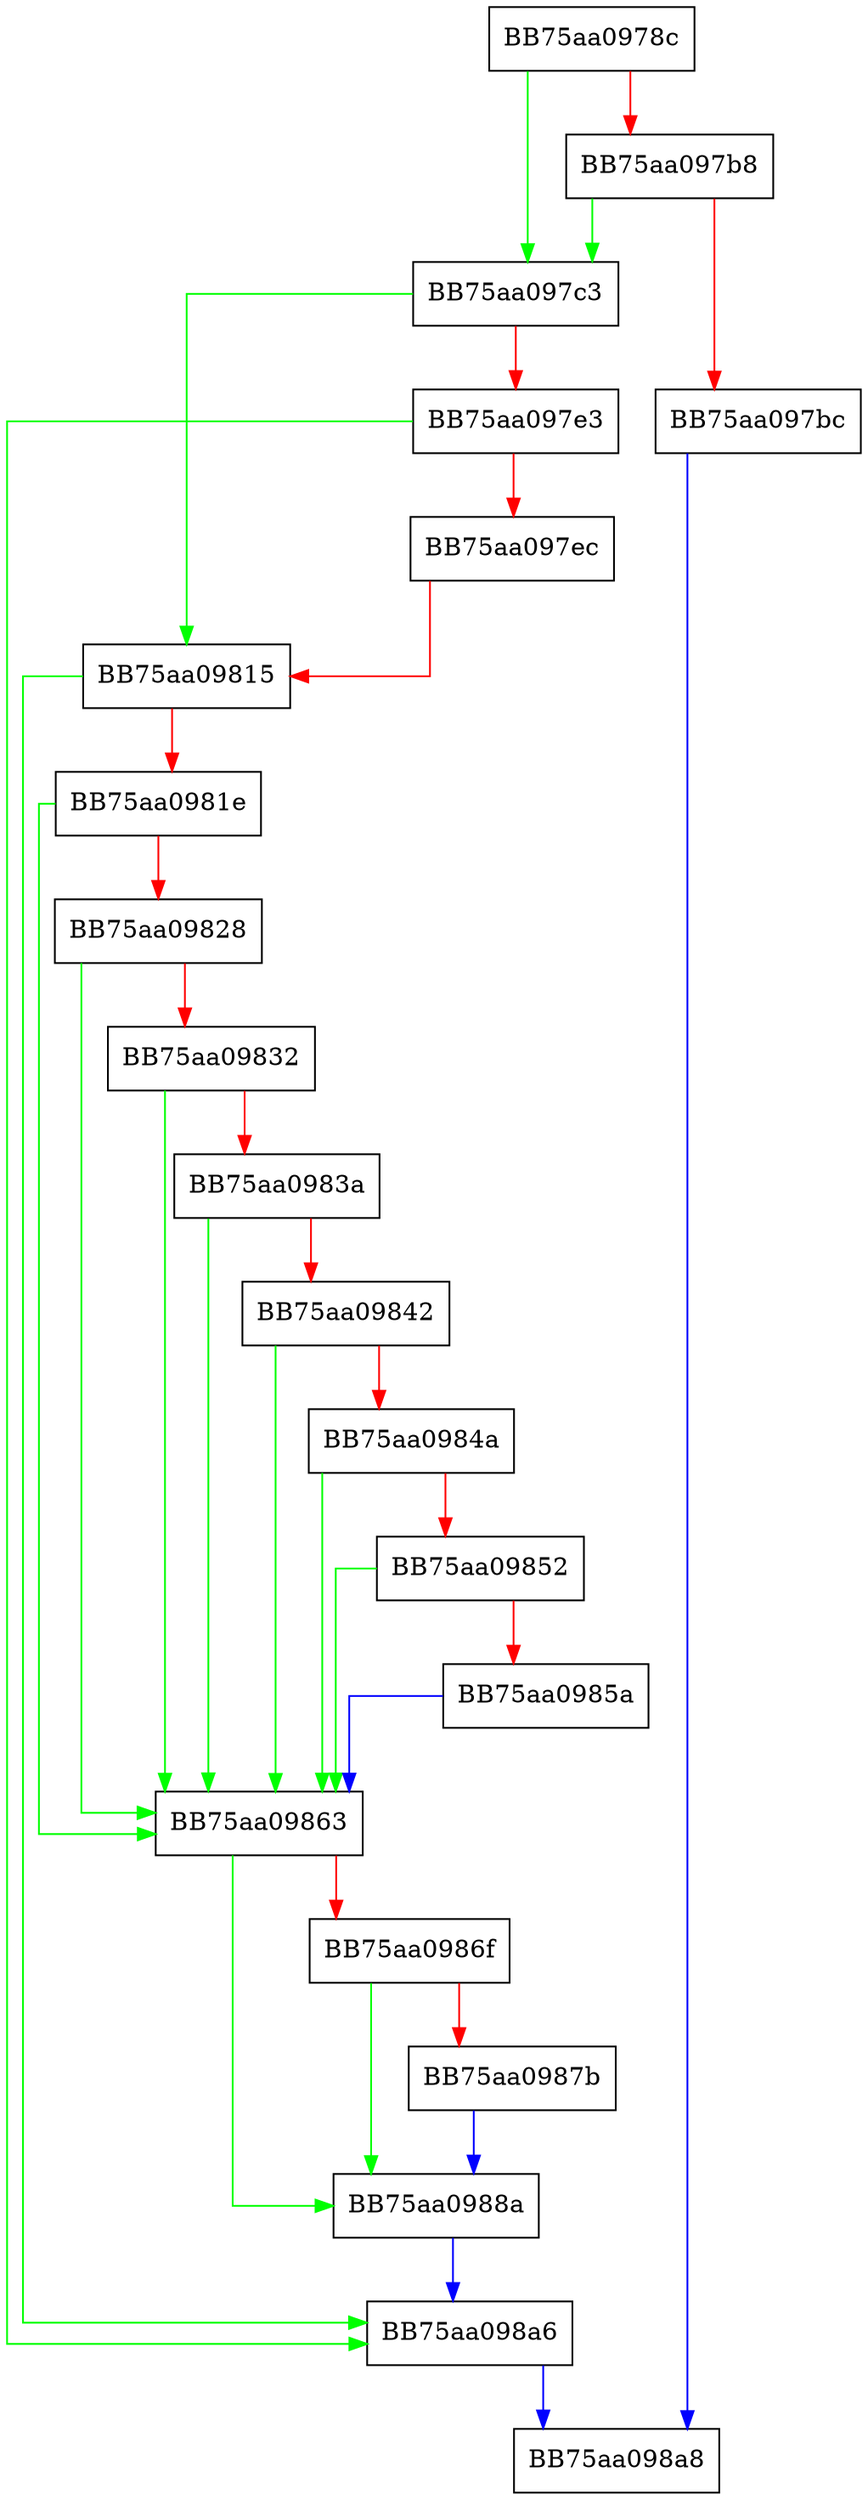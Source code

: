 digraph DO_KCRCE_SCAN_ONCE {
  node [shape="box"];
  graph [splines=ortho];
  BB75aa0978c -> BB75aa097c3 [color="green"];
  BB75aa0978c -> BB75aa097b8 [color="red"];
  BB75aa097b8 -> BB75aa097c3 [color="green"];
  BB75aa097b8 -> BB75aa097bc [color="red"];
  BB75aa097bc -> BB75aa098a8 [color="blue"];
  BB75aa097c3 -> BB75aa09815 [color="green"];
  BB75aa097c3 -> BB75aa097e3 [color="red"];
  BB75aa097e3 -> BB75aa098a6 [color="green"];
  BB75aa097e3 -> BB75aa097ec [color="red"];
  BB75aa097ec -> BB75aa09815 [color="red"];
  BB75aa09815 -> BB75aa098a6 [color="green"];
  BB75aa09815 -> BB75aa0981e [color="red"];
  BB75aa0981e -> BB75aa09863 [color="green"];
  BB75aa0981e -> BB75aa09828 [color="red"];
  BB75aa09828 -> BB75aa09863 [color="green"];
  BB75aa09828 -> BB75aa09832 [color="red"];
  BB75aa09832 -> BB75aa09863 [color="green"];
  BB75aa09832 -> BB75aa0983a [color="red"];
  BB75aa0983a -> BB75aa09863 [color="green"];
  BB75aa0983a -> BB75aa09842 [color="red"];
  BB75aa09842 -> BB75aa09863 [color="green"];
  BB75aa09842 -> BB75aa0984a [color="red"];
  BB75aa0984a -> BB75aa09863 [color="green"];
  BB75aa0984a -> BB75aa09852 [color="red"];
  BB75aa09852 -> BB75aa09863 [color="green"];
  BB75aa09852 -> BB75aa0985a [color="red"];
  BB75aa0985a -> BB75aa09863 [color="blue"];
  BB75aa09863 -> BB75aa0988a [color="green"];
  BB75aa09863 -> BB75aa0986f [color="red"];
  BB75aa0986f -> BB75aa0988a [color="green"];
  BB75aa0986f -> BB75aa0987b [color="red"];
  BB75aa0987b -> BB75aa0988a [color="blue"];
  BB75aa0988a -> BB75aa098a6 [color="blue"];
  BB75aa098a6 -> BB75aa098a8 [color="blue"];
}